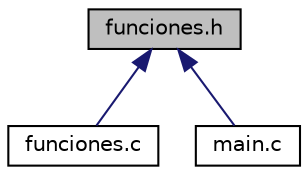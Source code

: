 digraph "funciones.h"
{
 // LATEX_PDF_SIZE
  edge [fontname="Helvetica",fontsize="10",labelfontname="Helvetica",labelfontsize="10"];
  node [fontname="Helvetica",fontsize="10",shape=record];
  Node1 [label="funciones.h",height=0.2,width=0.4,color="black", fillcolor="grey75", style="filled", fontcolor="black",tooltip="Fichero donde se encuentra los de las funciones y estructuras."];
  Node1 -> Node2 [dir="back",color="midnightblue",fontsize="10",style="solid",fontname="Helvetica"];
  Node2 [label="funciones.c",height=0.2,width=0.4,color="black", fillcolor="white", style="filled",URL="$funciones_8c.html",tooltip="Fichero donde se encuentra la implementación de las funciones."];
  Node1 -> Node3 [dir="back",color="midnightblue",fontsize="10",style="solid",fontname="Helvetica"];
  Node3 [label="main.c",height=0.2,width=0.4,color="black", fillcolor="white", style="filled",URL="$main_8c.html",tooltip="Programa principal del ejercicio de alumnos."];
}
